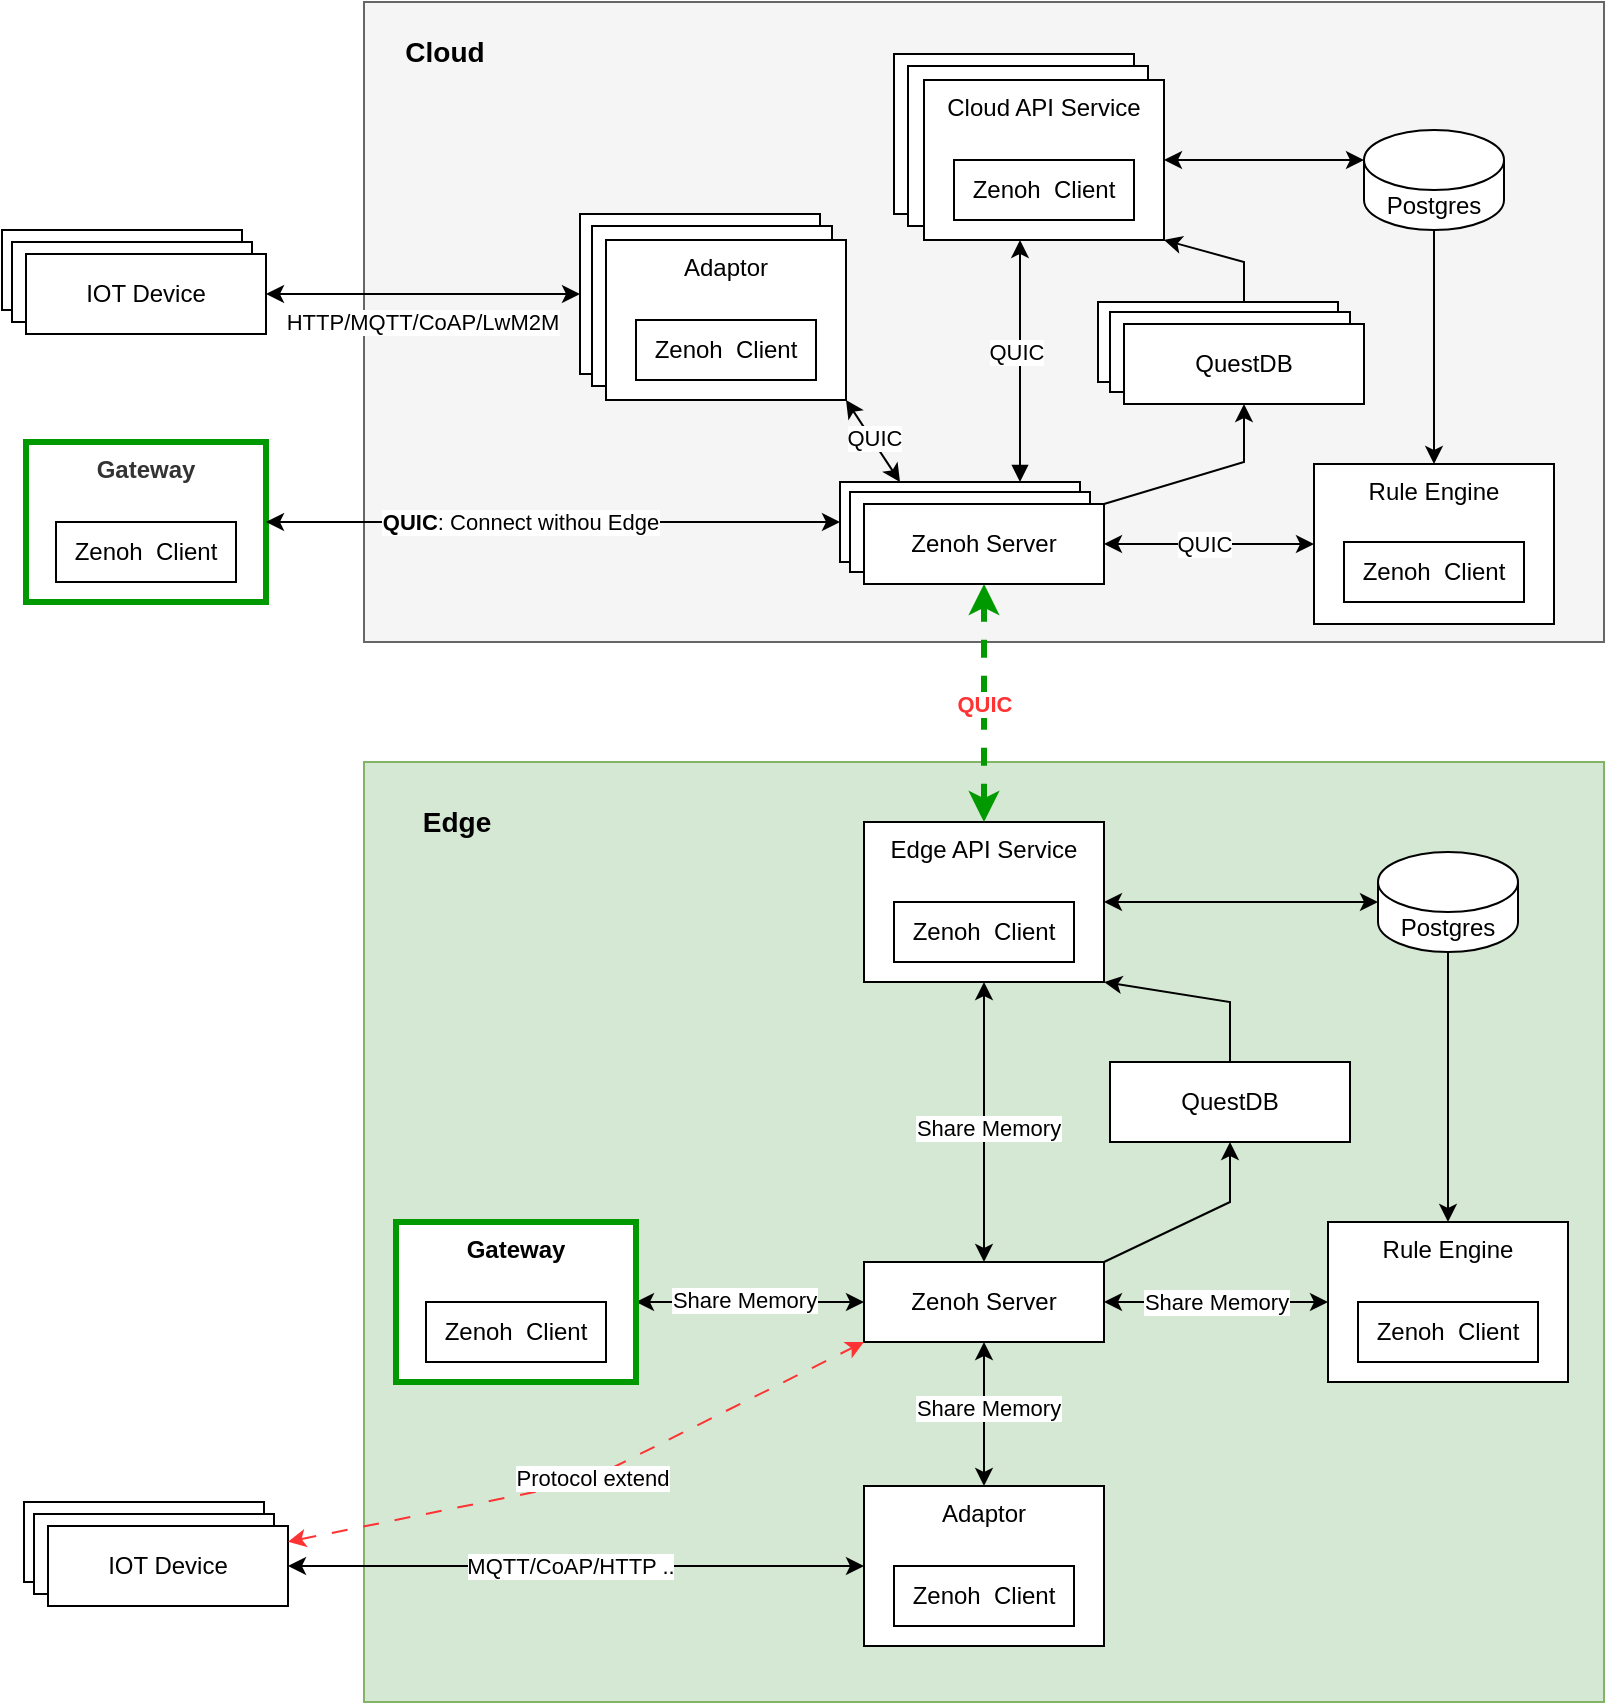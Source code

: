 <mxfile version="27.0.9">
  <diagram name="Page-1" id="nuai9qP-3BBlM04s9XgY">
    <mxGraphModel dx="2276" dy="1941" grid="1" gridSize="10" guides="1" tooltips="1" connect="1" arrows="1" fold="1" page="1" pageScale="1" pageWidth="850" pageHeight="1100" math="0" shadow="0">
      <root>
        <mxCell id="0" />
        <mxCell id="1" parent="0" />
        <mxCell id="OAdjypgsLlzcX7T8h7_s-114" value="" style="rounded=0;whiteSpace=wrap;html=1;verticalAlign=top;fontStyle=1;fontSize=14;fillColor=#f5f5f5;strokeColor=#666666;fontColor=#333333;" vertex="1" parent="1">
          <mxGeometry y="-20" width="620" height="320" as="geometry" />
        </mxCell>
        <mxCell id="OAdjypgsLlzcX7T8h7_s-58" value="" style="rounded=0;whiteSpace=wrap;html=1;verticalAlign=bottom;fontStyle=1;fontSize=14;fillColor=#d5e8d4;strokeColor=#82b366;" vertex="1" parent="1">
          <mxGeometry y="360" width="620" height="470" as="geometry" />
        </mxCell>
        <mxCell id="OAdjypgsLlzcX7T8h7_s-61" style="edgeStyle=none;rounded=0;orthogonalLoop=1;jettySize=auto;html=1;entryX=0.4;entryY=1;entryDx=0;entryDy=0;startArrow=block;startFill=1;exitX=0.75;exitY=0;exitDx=0;exitDy=0;entryPerimeter=0;" edge="1" parent="1" source="OAdjypgsLlzcX7T8h7_s-117" target="OAdjypgsLlzcX7T8h7_s-10">
          <mxGeometry relative="1" as="geometry">
            <mxPoint x="324.96" y="219" as="sourcePoint" />
            <mxPoint x="320.96" y="99" as="targetPoint" />
          </mxGeometry>
        </mxCell>
        <mxCell id="OAdjypgsLlzcX7T8h7_s-62" value="QUIC" style="edgeLabel;html=1;align=center;verticalAlign=middle;resizable=0;points=[];" vertex="1" connectable="0" parent="OAdjypgsLlzcX7T8h7_s-61">
          <mxGeometry x="0.072" y="2" relative="1" as="geometry">
            <mxPoint as="offset" />
          </mxGeometry>
        </mxCell>
        <mxCell id="OAdjypgsLlzcX7T8h7_s-77" style="edgeStyle=none;rounded=0;orthogonalLoop=1;jettySize=auto;html=1;entryX=0;entryY=0.5;entryDx=0;entryDy=0;startArrow=classic;startFill=1;exitX=1;exitY=0.5;exitDx=0;exitDy=0;" edge="1" parent="1" source="OAdjypgsLlzcX7T8h7_s-119" target="OAdjypgsLlzcX7T8h7_s-64">
          <mxGeometry relative="1" as="geometry">
            <mxPoint x="370" y="240.364" as="sourcePoint" />
          </mxGeometry>
        </mxCell>
        <mxCell id="OAdjypgsLlzcX7T8h7_s-81" value="QUIC" style="edgeLabel;html=1;align=center;verticalAlign=middle;resizable=0;points=[];" vertex="1" connectable="0" parent="OAdjypgsLlzcX7T8h7_s-77">
          <mxGeometry x="-0.057" y="-3" relative="1" as="geometry">
            <mxPoint y="-3" as="offset" />
          </mxGeometry>
        </mxCell>
        <mxCell id="OAdjypgsLlzcX7T8h7_s-100" style="edgeStyle=none;rounded=0;orthogonalLoop=1;jettySize=auto;html=1;entryX=0.5;entryY=1;entryDx=0;entryDy=0;exitX=1;exitY=0;exitDx=0;exitDy=0;" edge="1" parent="1" source="OAdjypgsLlzcX7T8h7_s-119" target="OAdjypgsLlzcX7T8h7_s-70">
          <mxGeometry relative="1" as="geometry">
            <mxPoint x="370" y="230" as="sourcePoint" />
            <Array as="points">
              <mxPoint x="440" y="210" />
            </Array>
          </mxGeometry>
        </mxCell>
        <mxCell id="OAdjypgsLlzcX7T8h7_s-12" value="" style="group" vertex="1" connectable="0" parent="1">
          <mxGeometry x="265" y="6" width="135" height="93" as="geometry" />
        </mxCell>
        <mxCell id="OAdjypgsLlzcX7T8h7_s-3" value="Cloud API Service" style="rounded=0;whiteSpace=wrap;html=1;verticalAlign=top;container=0;" vertex="1" parent="OAdjypgsLlzcX7T8h7_s-12">
          <mxGeometry width="120" height="80" as="geometry" />
        </mxCell>
        <mxCell id="OAdjypgsLlzcX7T8h7_s-4" value="QUIC&amp;nbsp; Client" style="rounded=0;whiteSpace=wrap;html=1;container=0;" vertex="1" parent="OAdjypgsLlzcX7T8h7_s-12">
          <mxGeometry x="15" y="40" width="90" height="30" as="geometry" />
        </mxCell>
        <mxCell id="OAdjypgsLlzcX7T8h7_s-7" value="Cloud API Service" style="rounded=0;whiteSpace=wrap;html=1;verticalAlign=top;container=0;" vertex="1" parent="OAdjypgsLlzcX7T8h7_s-12">
          <mxGeometry x="7" y="6" width="120" height="80" as="geometry" />
        </mxCell>
        <mxCell id="OAdjypgsLlzcX7T8h7_s-8" value="QUIC&amp;nbsp; Client" style="rounded=0;whiteSpace=wrap;html=1;container=0;" vertex="1" parent="OAdjypgsLlzcX7T8h7_s-12">
          <mxGeometry x="22" y="46" width="90" height="30" as="geometry" />
        </mxCell>
        <mxCell id="OAdjypgsLlzcX7T8h7_s-10" value="Cloud API Service" style="rounded=0;whiteSpace=wrap;html=1;verticalAlign=top;container=0;" vertex="1" parent="OAdjypgsLlzcX7T8h7_s-12">
          <mxGeometry x="15" y="13" width="120" height="80" as="geometry" />
        </mxCell>
        <mxCell id="OAdjypgsLlzcX7T8h7_s-11" value="Zenoh&amp;nbsp; Client" style="rounded=0;whiteSpace=wrap;html=1;container=0;" vertex="1" parent="OAdjypgsLlzcX7T8h7_s-12">
          <mxGeometry x="30" y="53" width="90" height="30" as="geometry" />
        </mxCell>
        <mxCell id="OAdjypgsLlzcX7T8h7_s-15" value="" style="group" vertex="1" connectable="0" parent="1">
          <mxGeometry x="250" y="390" width="120" height="80" as="geometry" />
        </mxCell>
        <mxCell id="OAdjypgsLlzcX7T8h7_s-13" value="Edge API Service" style="rounded=0;whiteSpace=wrap;html=1;verticalAlign=top;container=0;" vertex="1" parent="OAdjypgsLlzcX7T8h7_s-15">
          <mxGeometry width="120" height="80" as="geometry" />
        </mxCell>
        <mxCell id="OAdjypgsLlzcX7T8h7_s-14" value="Zenoh&amp;nbsp; Client" style="rounded=0;whiteSpace=wrap;html=1;container=0;" vertex="1" parent="OAdjypgsLlzcX7T8h7_s-15">
          <mxGeometry x="15" y="40" width="90" height="30" as="geometry" />
        </mxCell>
        <mxCell id="OAdjypgsLlzcX7T8h7_s-32" style="edgeStyle=none;rounded=0;orthogonalLoop=1;jettySize=auto;html=1;entryX=0;entryY=0.5;entryDx=0;entryDy=0;startArrow=classic;startFill=1;exitX=1;exitY=0.5;exitDx=0;exitDy=0;" edge="1" parent="1" source="OAdjypgsLlzcX7T8h7_s-48" target="OAdjypgsLlzcX7T8h7_s-22">
          <mxGeometry relative="1" as="geometry">
            <mxPoint x="150" y="630" as="sourcePoint" />
          </mxGeometry>
        </mxCell>
        <mxCell id="OAdjypgsLlzcX7T8h7_s-36" value="Share Memory" style="edgeLabel;html=1;align=center;verticalAlign=middle;resizable=0;points=[];" vertex="1" connectable="0" parent="OAdjypgsLlzcX7T8h7_s-32">
          <mxGeometry x="-0.06" y="-1" relative="1" as="geometry">
            <mxPoint y="-2" as="offset" />
          </mxGeometry>
        </mxCell>
        <mxCell id="OAdjypgsLlzcX7T8h7_s-53" style="edgeStyle=none;rounded=0;orthogonalLoop=1;jettySize=auto;html=1;" edge="1" parent="1" source="OAdjypgsLlzcX7T8h7_s-19" target="OAdjypgsLlzcX7T8h7_s-24">
          <mxGeometry relative="1" as="geometry" />
        </mxCell>
        <mxCell id="OAdjypgsLlzcX7T8h7_s-19" value="Postgres" style="shape=cylinder3;whiteSpace=wrap;html=1;boundedLbl=1;backgroundOutline=1;size=15;" vertex="1" parent="1">
          <mxGeometry x="507" y="405" width="70" height="50" as="geometry" />
        </mxCell>
        <mxCell id="OAdjypgsLlzcX7T8h7_s-50" style="edgeStyle=none;rounded=0;orthogonalLoop=1;jettySize=auto;html=1;entryX=0;entryY=0.5;entryDx=0;entryDy=0;startArrow=classic;startFill=1;" edge="1" parent="1" source="OAdjypgsLlzcX7T8h7_s-22" target="OAdjypgsLlzcX7T8h7_s-24">
          <mxGeometry relative="1" as="geometry" />
        </mxCell>
        <mxCell id="OAdjypgsLlzcX7T8h7_s-51" value="Share Memory" style="edgeLabel;html=1;align=center;verticalAlign=middle;resizable=0;points=[];" vertex="1" connectable="0" parent="OAdjypgsLlzcX7T8h7_s-50">
          <mxGeometry x="0.025" y="-4" relative="1" as="geometry">
            <mxPoint x="-2" y="-4" as="offset" />
          </mxGeometry>
        </mxCell>
        <mxCell id="OAdjypgsLlzcX7T8h7_s-55" style="edgeStyle=none;rounded=0;orthogonalLoop=1;jettySize=auto;html=1;exitX=1;exitY=0;exitDx=0;exitDy=0;entryX=0.5;entryY=1;entryDx=0;entryDy=0;" edge="1" parent="1" source="OAdjypgsLlzcX7T8h7_s-22" target="OAdjypgsLlzcX7T8h7_s-26">
          <mxGeometry relative="1" as="geometry">
            <mxPoint x="400" y="560" as="targetPoint" />
            <Array as="points">
              <mxPoint x="433" y="580" />
            </Array>
          </mxGeometry>
        </mxCell>
        <mxCell id="OAdjypgsLlzcX7T8h7_s-56" style="edgeStyle=none;rounded=0;orthogonalLoop=1;jettySize=auto;html=1;exitX=0.5;exitY=0;exitDx=0;exitDy=0;startArrow=classic;startFill=1;" edge="1" parent="1" source="OAdjypgsLlzcX7T8h7_s-22" target="OAdjypgsLlzcX7T8h7_s-13">
          <mxGeometry relative="1" as="geometry" />
        </mxCell>
        <mxCell id="OAdjypgsLlzcX7T8h7_s-57" value="Share Memory" style="edgeLabel;html=1;align=center;verticalAlign=middle;resizable=0;points=[];" vertex="1" connectable="0" parent="OAdjypgsLlzcX7T8h7_s-56">
          <mxGeometry x="-0.036" y="-2" relative="1" as="geometry">
            <mxPoint as="offset" />
          </mxGeometry>
        </mxCell>
        <mxCell id="OAdjypgsLlzcX7T8h7_s-22" value="Zenoh Server" style="rounded=0;whiteSpace=wrap;html=1;" vertex="1" parent="1">
          <mxGeometry x="250" y="610" width="120" height="40" as="geometry" />
        </mxCell>
        <mxCell id="OAdjypgsLlzcX7T8h7_s-23" value="" style="group" vertex="1" connectable="0" parent="1">
          <mxGeometry x="482" y="590" width="120" height="80" as="geometry" />
        </mxCell>
        <mxCell id="OAdjypgsLlzcX7T8h7_s-24" value="Rule Engine" style="rounded=0;whiteSpace=wrap;html=1;verticalAlign=top;container=0;" vertex="1" parent="OAdjypgsLlzcX7T8h7_s-23">
          <mxGeometry width="120" height="80" as="geometry" />
        </mxCell>
        <mxCell id="OAdjypgsLlzcX7T8h7_s-25" value="Zenoh&amp;nbsp; Client" style="rounded=0;whiteSpace=wrap;html=1;container=0;" vertex="1" parent="OAdjypgsLlzcX7T8h7_s-23">
          <mxGeometry x="15" y="40" width="90" height="30" as="geometry" />
        </mxCell>
        <mxCell id="OAdjypgsLlzcX7T8h7_s-54" style="edgeStyle=none;rounded=0;orthogonalLoop=1;jettySize=auto;html=1;exitX=0.5;exitY=0;exitDx=0;exitDy=0;entryX=1;entryY=1;entryDx=0;entryDy=0;" edge="1" parent="1" source="OAdjypgsLlzcX7T8h7_s-26" target="OAdjypgsLlzcX7T8h7_s-13">
          <mxGeometry relative="1" as="geometry">
            <Array as="points">
              <mxPoint x="433" y="480" />
            </Array>
          </mxGeometry>
        </mxCell>
        <mxCell id="OAdjypgsLlzcX7T8h7_s-26" value="QuestDB" style="rounded=0;whiteSpace=wrap;html=1;" vertex="1" parent="1">
          <mxGeometry x="373" y="510" width="120" height="40" as="geometry" />
        </mxCell>
        <mxCell id="OAdjypgsLlzcX7T8h7_s-28" value="" style="group" vertex="1" connectable="0" parent="1">
          <mxGeometry x="-170" y="730" width="132" height="52" as="geometry" />
        </mxCell>
        <mxCell id="OAdjypgsLlzcX7T8h7_s-18" value="IOT Device" style="rounded=0;whiteSpace=wrap;html=1;" vertex="1" parent="OAdjypgsLlzcX7T8h7_s-28">
          <mxGeometry width="120" height="40" as="geometry" />
        </mxCell>
        <mxCell id="OAdjypgsLlzcX7T8h7_s-20" value="IOT Device" style="rounded=0;whiteSpace=wrap;html=1;" vertex="1" parent="OAdjypgsLlzcX7T8h7_s-28">
          <mxGeometry x="5" y="6" width="120" height="40" as="geometry" />
        </mxCell>
        <mxCell id="OAdjypgsLlzcX7T8h7_s-21" value="IOT Device" style="rounded=0;whiteSpace=wrap;html=1;" vertex="1" parent="OAdjypgsLlzcX7T8h7_s-28">
          <mxGeometry x="12" y="12" width="120" height="40" as="geometry" />
        </mxCell>
        <mxCell id="OAdjypgsLlzcX7T8h7_s-34" style="edgeStyle=none;rounded=0;orthogonalLoop=1;jettySize=auto;html=1;startArrow=classic;startFill=1;exitX=0.5;exitY=0;exitDx=0;exitDy=0;" edge="1" parent="1" source="OAdjypgsLlzcX7T8h7_s-44" target="OAdjypgsLlzcX7T8h7_s-22">
          <mxGeometry relative="1" as="geometry">
            <mxPoint x="310" y="670" as="sourcePoint" />
          </mxGeometry>
        </mxCell>
        <mxCell id="OAdjypgsLlzcX7T8h7_s-35" value="Share Memory" style="edgeLabel;html=1;align=center;verticalAlign=middle;resizable=0;points=[];" vertex="1" connectable="0" parent="OAdjypgsLlzcX7T8h7_s-34">
          <mxGeometry x="0.08" y="-2" relative="1" as="geometry">
            <mxPoint as="offset" />
          </mxGeometry>
        </mxCell>
        <mxCell id="OAdjypgsLlzcX7T8h7_s-33" style="edgeStyle=none;rounded=0;orthogonalLoop=1;jettySize=auto;html=1;entryX=0;entryY=0.5;entryDx=0;entryDy=0;startArrow=classic;startFill=1;" edge="1" parent="1" source="OAdjypgsLlzcX7T8h7_s-21" target="OAdjypgsLlzcX7T8h7_s-44">
          <mxGeometry relative="1" as="geometry">
            <mxPoint x="250" y="690" as="targetPoint" />
          </mxGeometry>
        </mxCell>
        <mxCell id="OAdjypgsLlzcX7T8h7_s-46" value="MQTT/CoAP/HTTP .." style="edgeLabel;html=1;align=center;verticalAlign=middle;resizable=0;points=[];" vertex="1" connectable="0" parent="OAdjypgsLlzcX7T8h7_s-33">
          <mxGeometry x="-0.021" relative="1" as="geometry">
            <mxPoint as="offset" />
          </mxGeometry>
        </mxCell>
        <mxCell id="OAdjypgsLlzcX7T8h7_s-37" style="edgeStyle=none;rounded=0;orthogonalLoop=1;jettySize=auto;html=1;entryX=0;entryY=1;entryDx=0;entryDy=0;dashed=1;dashPattern=8 8;startArrow=classic;startFill=1;strokeColor=#FF3333;" edge="1" parent="1" source="OAdjypgsLlzcX7T8h7_s-21" target="OAdjypgsLlzcX7T8h7_s-22">
          <mxGeometry relative="1" as="geometry">
            <Array as="points">
              <mxPoint x="110" y="720" />
            </Array>
          </mxGeometry>
        </mxCell>
        <mxCell id="OAdjypgsLlzcX7T8h7_s-38" value="Protocol extend" style="edgeLabel;html=1;align=center;verticalAlign=middle;resizable=0;points=[];" vertex="1" connectable="0" parent="OAdjypgsLlzcX7T8h7_s-37">
          <mxGeometry x="0.011" relative="1" as="geometry">
            <mxPoint as="offset" />
          </mxGeometry>
        </mxCell>
        <mxCell id="OAdjypgsLlzcX7T8h7_s-43" value="" style="group" vertex="1" connectable="0" parent="1">
          <mxGeometry x="250" y="722" width="120" height="80" as="geometry" />
        </mxCell>
        <mxCell id="OAdjypgsLlzcX7T8h7_s-44" value="Adaptor" style="rounded=0;whiteSpace=wrap;html=1;verticalAlign=top;container=0;" vertex="1" parent="OAdjypgsLlzcX7T8h7_s-43">
          <mxGeometry width="120" height="80" as="geometry" />
        </mxCell>
        <mxCell id="OAdjypgsLlzcX7T8h7_s-45" value="Zenoh&amp;nbsp; Client" style="rounded=0;whiteSpace=wrap;html=1;container=0;" vertex="1" parent="OAdjypgsLlzcX7T8h7_s-43">
          <mxGeometry x="15" y="40" width="90" height="30" as="geometry" />
        </mxCell>
        <mxCell id="OAdjypgsLlzcX7T8h7_s-47" value="" style="group" vertex="1" connectable="0" parent="1">
          <mxGeometry x="16" y="590" width="120" height="80" as="geometry" />
        </mxCell>
        <mxCell id="OAdjypgsLlzcX7T8h7_s-48" value="&lt;b&gt;Gateway&lt;/b&gt;" style="rounded=0;whiteSpace=wrap;html=1;verticalAlign=top;container=0;strokeWidth=3;strokeColor=#009900;" vertex="1" parent="OAdjypgsLlzcX7T8h7_s-47">
          <mxGeometry width="120" height="80" as="geometry" />
        </mxCell>
        <mxCell id="OAdjypgsLlzcX7T8h7_s-49" value="Zenoh&amp;nbsp; Client" style="rounded=0;whiteSpace=wrap;html=1;container=0;" vertex="1" parent="OAdjypgsLlzcX7T8h7_s-47">
          <mxGeometry x="15" y="40" width="90" height="30" as="geometry" />
        </mxCell>
        <mxCell id="OAdjypgsLlzcX7T8h7_s-52" style="edgeStyle=none;rounded=0;orthogonalLoop=1;jettySize=auto;html=1;entryX=0;entryY=0.5;entryDx=0;entryDy=0;entryPerimeter=0;startArrow=classic;startFill=1;" edge="1" parent="1" source="OAdjypgsLlzcX7T8h7_s-13" target="OAdjypgsLlzcX7T8h7_s-19">
          <mxGeometry relative="1" as="geometry" />
        </mxCell>
        <mxCell id="OAdjypgsLlzcX7T8h7_s-59" style="edgeStyle=none;rounded=0;orthogonalLoop=1;jettySize=auto;html=1;entryX=0.5;entryY=1;entryDx=0;entryDy=0;startArrow=classic;startFill=1;strokeWidth=3;dashed=1;strokeColor=#009900;" edge="1" parent="1" source="OAdjypgsLlzcX7T8h7_s-13" target="OAdjypgsLlzcX7T8h7_s-119">
          <mxGeometry relative="1" as="geometry">
            <mxPoint x="310" y="260" as="targetPoint" />
          </mxGeometry>
        </mxCell>
        <mxCell id="OAdjypgsLlzcX7T8h7_s-60" value="QUIC" style="edgeLabel;html=1;align=center;verticalAlign=middle;resizable=0;points=[];fontStyle=1;fontColor=#FF3333;" vertex="1" connectable="0" parent="OAdjypgsLlzcX7T8h7_s-59">
          <mxGeometry x="0.18" relative="1" as="geometry">
            <mxPoint y="11" as="offset" />
          </mxGeometry>
        </mxCell>
        <mxCell id="OAdjypgsLlzcX7T8h7_s-63" value="" style="group" vertex="1" connectable="0" parent="1">
          <mxGeometry x="475" y="250" width="120" height="80" as="geometry" />
        </mxCell>
        <mxCell id="OAdjypgsLlzcX7T8h7_s-64" value="Rule Engine" style="rounded=0;whiteSpace=wrap;html=1;verticalAlign=top;container=0;" vertex="1" parent="OAdjypgsLlzcX7T8h7_s-63">
          <mxGeometry y="-39" width="120" height="80" as="geometry" />
        </mxCell>
        <mxCell id="OAdjypgsLlzcX7T8h7_s-65" value="Zenoh&amp;nbsp; Client" style="rounded=0;whiteSpace=wrap;html=1;container=0;" vertex="1" parent="OAdjypgsLlzcX7T8h7_s-63">
          <mxGeometry x="15" width="90" height="30" as="geometry" />
        </mxCell>
        <mxCell id="OAdjypgsLlzcX7T8h7_s-71" value="" style="group" vertex="1" connectable="0" parent="1">
          <mxGeometry x="367" y="130" width="133" height="51" as="geometry" />
        </mxCell>
        <mxCell id="OAdjypgsLlzcX7T8h7_s-68" value="QuestDB" style="rounded=0;whiteSpace=wrap;html=1;" vertex="1" parent="OAdjypgsLlzcX7T8h7_s-71">
          <mxGeometry width="120" height="40" as="geometry" />
        </mxCell>
        <mxCell id="OAdjypgsLlzcX7T8h7_s-69" value="QuestDB" style="rounded=0;whiteSpace=wrap;html=1;" vertex="1" parent="OAdjypgsLlzcX7T8h7_s-71">
          <mxGeometry x="6" y="5" width="120" height="40" as="geometry" />
        </mxCell>
        <mxCell id="OAdjypgsLlzcX7T8h7_s-70" value="QuestDB" style="rounded=0;whiteSpace=wrap;html=1;" vertex="1" parent="OAdjypgsLlzcX7T8h7_s-71">
          <mxGeometry x="13" y="11" width="120" height="40" as="geometry" />
        </mxCell>
        <mxCell id="OAdjypgsLlzcX7T8h7_s-80" style="edgeStyle=none;rounded=0;orthogonalLoop=1;jettySize=auto;html=1;entryX=0.5;entryY=0;entryDx=0;entryDy=0;" edge="1" parent="1" source="OAdjypgsLlzcX7T8h7_s-72" target="OAdjypgsLlzcX7T8h7_s-64">
          <mxGeometry relative="1" as="geometry" />
        </mxCell>
        <mxCell id="OAdjypgsLlzcX7T8h7_s-72" value="Postgres" style="shape=cylinder3;whiteSpace=wrap;html=1;boundedLbl=1;backgroundOutline=1;size=15;" vertex="1" parent="1">
          <mxGeometry x="500" y="44" width="70" height="50" as="geometry" />
        </mxCell>
        <mxCell id="OAdjypgsLlzcX7T8h7_s-79" style="edgeStyle=none;rounded=0;orthogonalLoop=1;jettySize=auto;html=1;entryX=0;entryY=0;entryDx=0;entryDy=15;entryPerimeter=0;startArrow=classic;startFill=1;" edge="1" parent="1" source="OAdjypgsLlzcX7T8h7_s-10" target="OAdjypgsLlzcX7T8h7_s-72">
          <mxGeometry relative="1" as="geometry" />
        </mxCell>
        <mxCell id="OAdjypgsLlzcX7T8h7_s-86" style="edgeStyle=none;rounded=0;orthogonalLoop=1;jettySize=auto;html=1;entryX=0.25;entryY=0;entryDx=0;entryDy=0;startArrow=classic;startFill=1;exitX=1;exitY=1;exitDx=0;exitDy=0;" edge="1" parent="1" source="OAdjypgsLlzcX7T8h7_s-96" target="OAdjypgsLlzcX7T8h7_s-117">
          <mxGeometry relative="1" as="geometry">
            <mxPoint x="382" y="229" as="sourcePoint" />
            <mxPoint x="250" y="220" as="targetPoint" />
            <Array as="points" />
          </mxGeometry>
        </mxCell>
        <mxCell id="OAdjypgsLlzcX7T8h7_s-87" value="QUIC" style="edgeLabel;html=1;align=center;verticalAlign=middle;resizable=0;points=[];" vertex="1" connectable="0" parent="OAdjypgsLlzcX7T8h7_s-86">
          <mxGeometry x="-0.088" y="1" relative="1" as="geometry">
            <mxPoint x="1" y="1" as="offset" />
          </mxGeometry>
        </mxCell>
        <mxCell id="OAdjypgsLlzcX7T8h7_s-98" value="" style="group" vertex="1" connectable="0" parent="1">
          <mxGeometry x="108" y="86" width="170" height="95" as="geometry" />
        </mxCell>
        <mxCell id="OAdjypgsLlzcX7T8h7_s-88" value="" style="group" vertex="1" connectable="0" parent="OAdjypgsLlzcX7T8h7_s-98">
          <mxGeometry width="170" height="95" as="geometry" />
        </mxCell>
        <mxCell id="OAdjypgsLlzcX7T8h7_s-89" value="Adaptor" style="rounded=0;whiteSpace=wrap;html=1;verticalAlign=top;container=0;" vertex="1" parent="OAdjypgsLlzcX7T8h7_s-88">
          <mxGeometry width="120" height="80" as="geometry" />
        </mxCell>
        <mxCell id="OAdjypgsLlzcX7T8h7_s-90" value="Zenoh&amp;nbsp; Client" style="rounded=0;whiteSpace=wrap;html=1;container=0;" vertex="1" parent="OAdjypgsLlzcX7T8h7_s-88">
          <mxGeometry x="15" y="40" width="90" height="30" as="geometry" />
        </mxCell>
        <mxCell id="OAdjypgsLlzcX7T8h7_s-92" value="" style="group" vertex="1" connectable="0" parent="OAdjypgsLlzcX7T8h7_s-88">
          <mxGeometry x="6" y="6" width="120" height="80" as="geometry" />
        </mxCell>
        <mxCell id="OAdjypgsLlzcX7T8h7_s-93" value="Adaptor" style="rounded=0;whiteSpace=wrap;html=1;verticalAlign=top;container=0;" vertex="1" parent="OAdjypgsLlzcX7T8h7_s-92">
          <mxGeometry width="120" height="80" as="geometry" />
        </mxCell>
        <mxCell id="OAdjypgsLlzcX7T8h7_s-94" value="Zenoh&amp;nbsp; Client" style="rounded=0;whiteSpace=wrap;html=1;container=0;" vertex="1" parent="OAdjypgsLlzcX7T8h7_s-92">
          <mxGeometry x="15" y="40" width="90" height="30" as="geometry" />
        </mxCell>
        <mxCell id="OAdjypgsLlzcX7T8h7_s-95" value="" style="group" vertex="1" connectable="0" parent="OAdjypgsLlzcX7T8h7_s-98">
          <mxGeometry x="13" y="13" width="120" height="80" as="geometry" />
        </mxCell>
        <mxCell id="OAdjypgsLlzcX7T8h7_s-96" value="Adaptor" style="rounded=0;whiteSpace=wrap;html=1;verticalAlign=top;container=0;" vertex="1" parent="OAdjypgsLlzcX7T8h7_s-95">
          <mxGeometry width="120" height="80" as="geometry" />
        </mxCell>
        <mxCell id="OAdjypgsLlzcX7T8h7_s-97" value="Zenoh&amp;nbsp; Client" style="rounded=0;whiteSpace=wrap;html=1;container=0;" vertex="1" parent="OAdjypgsLlzcX7T8h7_s-95">
          <mxGeometry x="15" y="40" width="90" height="30" as="geometry" />
        </mxCell>
        <mxCell id="OAdjypgsLlzcX7T8h7_s-101" style="edgeStyle=none;rounded=0;orthogonalLoop=1;jettySize=auto;html=1;entryX=1;entryY=1;entryDx=0;entryDy=0;" edge="1" parent="1" target="OAdjypgsLlzcX7T8h7_s-10">
          <mxGeometry relative="1" as="geometry">
            <mxPoint x="440" y="130" as="sourcePoint" />
            <Array as="points">
              <mxPoint x="440" y="110" />
            </Array>
          </mxGeometry>
        </mxCell>
        <mxCell id="OAdjypgsLlzcX7T8h7_s-102" value="" style="group" vertex="1" connectable="0" parent="1">
          <mxGeometry x="-181" y="94" width="132" height="52" as="geometry" />
        </mxCell>
        <mxCell id="OAdjypgsLlzcX7T8h7_s-103" value="IOT Device" style="rounded=0;whiteSpace=wrap;html=1;" vertex="1" parent="OAdjypgsLlzcX7T8h7_s-102">
          <mxGeometry width="120" height="40" as="geometry" />
        </mxCell>
        <mxCell id="OAdjypgsLlzcX7T8h7_s-104" value="IOT Device" style="rounded=0;whiteSpace=wrap;html=1;" vertex="1" parent="OAdjypgsLlzcX7T8h7_s-102">
          <mxGeometry x="5" y="6" width="120" height="40" as="geometry" />
        </mxCell>
        <mxCell id="OAdjypgsLlzcX7T8h7_s-105" value="IOT Device" style="rounded=0;whiteSpace=wrap;html=1;" vertex="1" parent="OAdjypgsLlzcX7T8h7_s-102">
          <mxGeometry x="12" y="12" width="120" height="40" as="geometry" />
        </mxCell>
        <mxCell id="OAdjypgsLlzcX7T8h7_s-106" style="edgeStyle=none;rounded=0;orthogonalLoop=1;jettySize=auto;html=1;entryX=0;entryY=0.5;entryDx=0;entryDy=0;startArrow=classic;startFill=1;" edge="1" parent="1" source="OAdjypgsLlzcX7T8h7_s-105" target="OAdjypgsLlzcX7T8h7_s-89">
          <mxGeometry relative="1" as="geometry" />
        </mxCell>
        <mxCell id="OAdjypgsLlzcX7T8h7_s-112" value="HTTP/MQTT/CoAP/LwM2M" style="edgeLabel;html=1;align=center;verticalAlign=middle;resizable=0;points=[];" vertex="1" connectable="0" parent="OAdjypgsLlzcX7T8h7_s-106">
          <mxGeometry x="-0.16" y="3" relative="1" as="geometry">
            <mxPoint x="12" y="17" as="offset" />
          </mxGeometry>
        </mxCell>
        <mxCell id="OAdjypgsLlzcX7T8h7_s-107" value="" style="group;labelBorderColor=#009900;strokeColor=#009900;strokeWidth=3;fontColor=#FF3333;" vertex="1" connectable="0" parent="1">
          <mxGeometry x="-169" y="200" width="120" height="80" as="geometry" />
        </mxCell>
        <mxCell id="OAdjypgsLlzcX7T8h7_s-108" value="&lt;font style=&quot;color: rgb(51, 51, 51);&quot;&gt;&lt;b&gt;Gateway&lt;/b&gt;&lt;/font&gt;" style="rounded=0;whiteSpace=wrap;html=1;verticalAlign=top;container=0;strokeColor=#009900;strokeWidth=3;" vertex="1" parent="OAdjypgsLlzcX7T8h7_s-107">
          <mxGeometry width="120" height="80" as="geometry" />
        </mxCell>
        <mxCell id="OAdjypgsLlzcX7T8h7_s-109" value="Zenoh&amp;nbsp; Client" style="rounded=0;whiteSpace=wrap;html=1;container=0;" vertex="1" parent="OAdjypgsLlzcX7T8h7_s-107">
          <mxGeometry x="15" y="40" width="90" height="30" as="geometry" />
        </mxCell>
        <mxCell id="OAdjypgsLlzcX7T8h7_s-110" style="edgeStyle=none;rounded=0;orthogonalLoop=1;jettySize=auto;html=1;entryX=0;entryY=0.5;entryDx=0;entryDy=0;startArrow=classic;startFill=1;" edge="1" parent="1" source="OAdjypgsLlzcX7T8h7_s-108" target="OAdjypgsLlzcX7T8h7_s-117">
          <mxGeometry relative="1" as="geometry">
            <mxPoint x="250" y="240" as="targetPoint" />
          </mxGeometry>
        </mxCell>
        <mxCell id="OAdjypgsLlzcX7T8h7_s-111" value="&lt;b&gt;QUIC&lt;/b&gt;: Connect withou Edge" style="edgeLabel;html=1;align=center;verticalAlign=middle;resizable=0;points=[];" vertex="1" connectable="0" parent="OAdjypgsLlzcX7T8h7_s-110">
          <mxGeometry x="-0.214" y="-1" relative="1" as="geometry">
            <mxPoint x="14" y="-1" as="offset" />
          </mxGeometry>
        </mxCell>
        <mxCell id="OAdjypgsLlzcX7T8h7_s-120" value="" style="group" vertex="1" connectable="0" parent="1">
          <mxGeometry x="238" y="220" width="132" height="51" as="geometry" />
        </mxCell>
        <mxCell id="OAdjypgsLlzcX7T8h7_s-117" value="Zenoh Server" style="rounded=0;whiteSpace=wrap;html=1;" vertex="1" parent="OAdjypgsLlzcX7T8h7_s-120">
          <mxGeometry width="120" height="40" as="geometry" />
        </mxCell>
        <mxCell id="OAdjypgsLlzcX7T8h7_s-118" value="Zenoh Server" style="rounded=0;whiteSpace=wrap;html=1;" vertex="1" parent="OAdjypgsLlzcX7T8h7_s-120">
          <mxGeometry x="5" y="5" width="120" height="40" as="geometry" />
        </mxCell>
        <mxCell id="OAdjypgsLlzcX7T8h7_s-119" value="Zenoh Server" style="rounded=0;whiteSpace=wrap;html=1;" vertex="1" parent="OAdjypgsLlzcX7T8h7_s-120">
          <mxGeometry x="12" y="11" width="120" height="40" as="geometry" />
        </mxCell>
        <mxCell id="OAdjypgsLlzcX7T8h7_s-121" value="&lt;b&gt;&lt;font style=&quot;font-size: 14px;&quot;&gt;Cloud&lt;/font&gt;&lt;/b&gt;" style="text;html=1;align=center;verticalAlign=middle;resizable=0;points=[];autosize=1;strokeColor=none;fillColor=none;" vertex="1" parent="1">
          <mxGeometry x="10" y="-10" width="60" height="30" as="geometry" />
        </mxCell>
        <mxCell id="OAdjypgsLlzcX7T8h7_s-122" value="&lt;b&gt;&lt;font style=&quot;font-size: 14px;&quot;&gt;Edge&lt;/font&gt;&lt;/b&gt;" style="text;html=1;align=center;verticalAlign=middle;resizable=0;points=[];autosize=1;strokeColor=none;fillColor=none;" vertex="1" parent="1">
          <mxGeometry x="16" y="375" width="60" height="30" as="geometry" />
        </mxCell>
      </root>
    </mxGraphModel>
  </diagram>
</mxfile>
